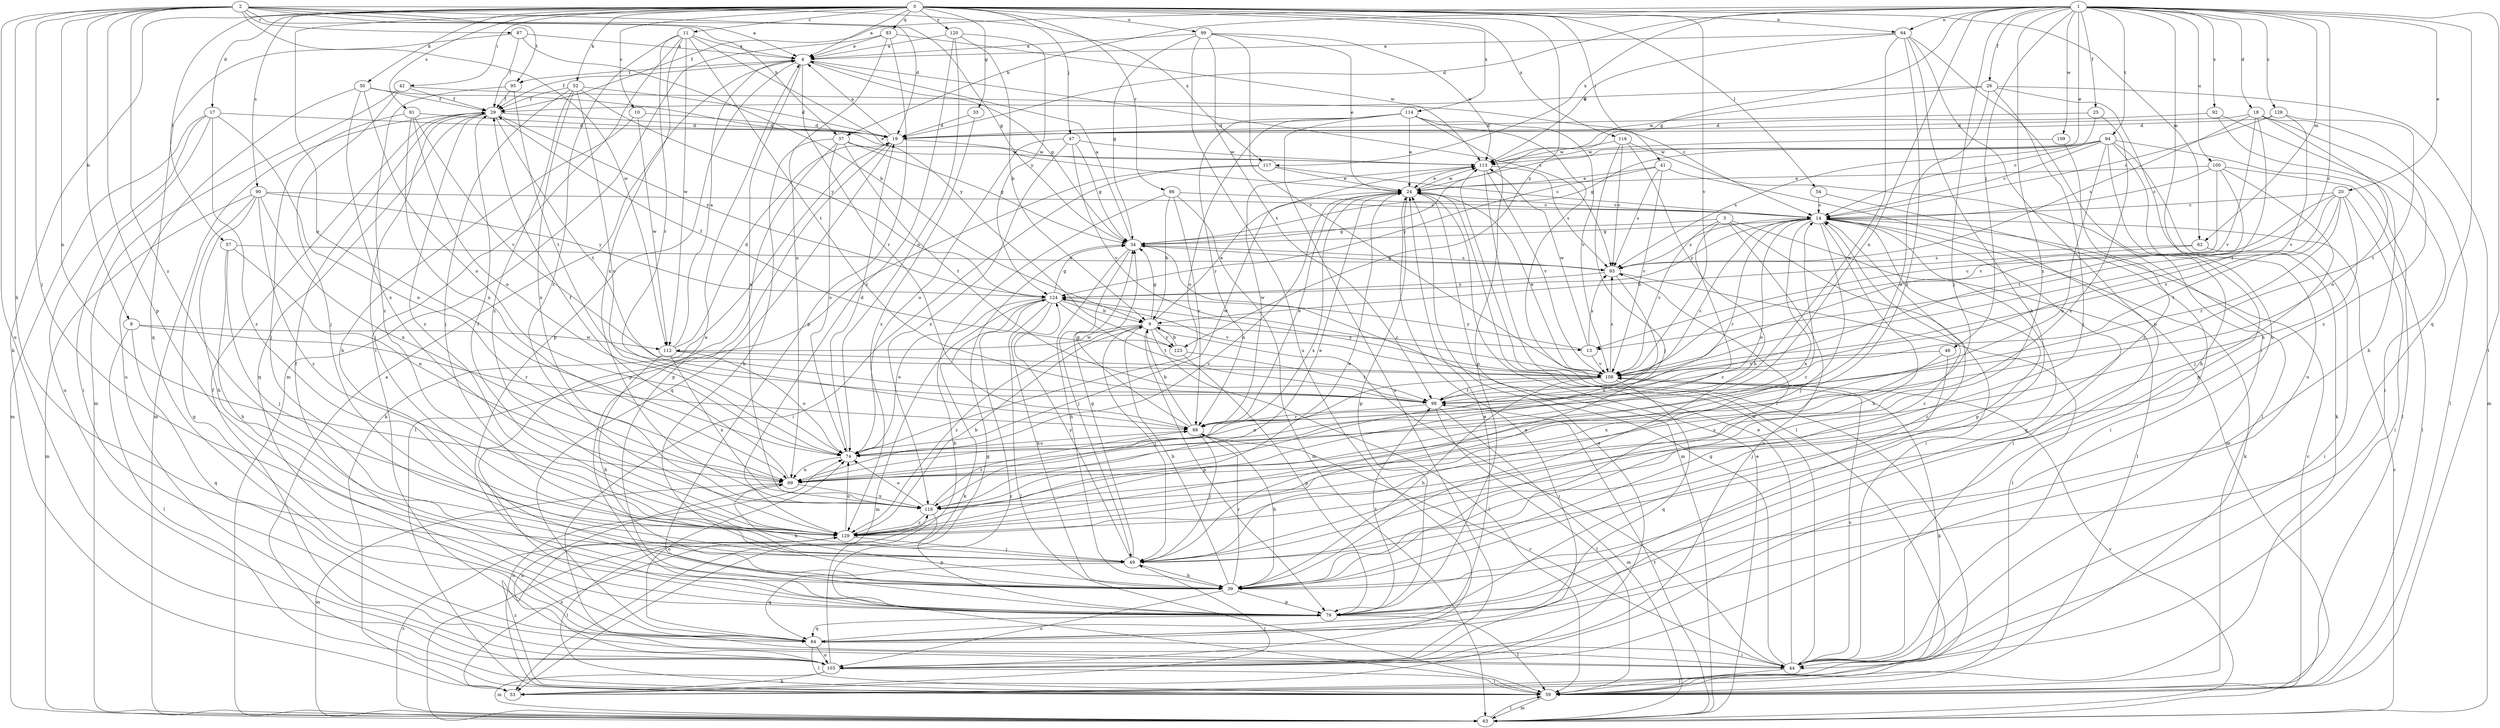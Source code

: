 strict digraph  {
0;
1;
2;
3;
4;
8;
9;
10;
11;
13;
14;
17;
18;
19;
20;
24;
25;
26;
29;
33;
34;
37;
39;
41;
42;
44;
47;
48;
49;
50;
52;
53;
54;
57;
59;
62;
63;
64;
69;
74;
79;
83;
84;
86;
87;
88;
90;
91;
92;
93;
94;
95;
98;
99;
100;
103;
108;
109;
112;
113;
114;
116;
117;
118;
120;
123;
124;
128;
129;
0 -> 4  [label=a];
0 -> 10  [label=c];
0 -> 11  [label=c];
0 -> 17  [label=d];
0 -> 33  [label=g];
0 -> 41  [label=i];
0 -> 42  [label=i];
0 -> 47  [label=j];
0 -> 50  [label=k];
0 -> 52  [label=k];
0 -> 53  [label=k];
0 -> 54  [label=l];
0 -> 57  [label=l];
0 -> 62  [label=m];
0 -> 64  [label=n];
0 -> 74  [label=o];
0 -> 83  [label=q];
0 -> 86  [label=r];
0 -> 90  [label=s];
0 -> 91  [label=s];
0 -> 99  [label=u];
0 -> 108  [label=v];
0 -> 114  [label=x];
0 -> 116  [label=x];
0 -> 120  [label=y];
0 -> 123  [label=y];
1 -> 13  [label=c];
1 -> 18  [label=d];
1 -> 19  [label=d];
1 -> 20  [label=e];
1 -> 24  [label=e];
1 -> 25  [label=f];
1 -> 26  [label=f];
1 -> 29  [label=f];
1 -> 34  [label=g];
1 -> 37  [label=h];
1 -> 48  [label=j];
1 -> 49  [label=j];
1 -> 59  [label=l];
1 -> 62  [label=m];
1 -> 64  [label=n];
1 -> 69  [label=n];
1 -> 84  [label=q];
1 -> 92  [label=s];
1 -> 94  [label=t];
1 -> 100  [label=u];
1 -> 103  [label=u];
1 -> 109  [label=w];
1 -> 117  [label=x];
1 -> 128  [label=z];
1 -> 129  [label=z];
2 -> 4  [label=a];
2 -> 8  [label=b];
2 -> 19  [label=d];
2 -> 34  [label=g];
2 -> 37  [label=h];
2 -> 39  [label=h];
2 -> 49  [label=j];
2 -> 69  [label=n];
2 -> 79  [label=p];
2 -> 87  [label=r];
2 -> 95  [label=t];
2 -> 103  [label=u];
2 -> 112  [label=w];
2 -> 117  [label=x];
2 -> 129  [label=z];
3 -> 34  [label=g];
3 -> 44  [label=i];
3 -> 59  [label=l];
3 -> 103  [label=u];
3 -> 108  [label=v];
3 -> 129  [label=z];
4 -> 29  [label=f];
4 -> 34  [label=g];
4 -> 79  [label=p];
4 -> 88  [label=r];
4 -> 93  [label=s];
4 -> 95  [label=t];
4 -> 118  [label=x];
8 -> 59  [label=l];
8 -> 84  [label=q];
8 -> 88  [label=r];
8 -> 112  [label=w];
9 -> 13  [label=c];
9 -> 24  [label=e];
9 -> 34  [label=g];
9 -> 44  [label=i];
9 -> 49  [label=j];
9 -> 59  [label=l];
9 -> 79  [label=p];
9 -> 112  [label=w];
9 -> 123  [label=y];
9 -> 129  [label=z];
10 -> 19  [label=d];
10 -> 39  [label=h];
10 -> 112  [label=w];
11 -> 4  [label=a];
11 -> 44  [label=i];
11 -> 88  [label=r];
11 -> 98  [label=t];
11 -> 112  [label=w];
11 -> 118  [label=x];
11 -> 123  [label=y];
11 -> 129  [label=z];
13 -> 93  [label=s];
13 -> 108  [label=v];
13 -> 113  [label=w];
13 -> 124  [label=y];
14 -> 34  [label=g];
14 -> 39  [label=h];
14 -> 44  [label=i];
14 -> 49  [label=j];
14 -> 53  [label=k];
14 -> 74  [label=o];
14 -> 79  [label=p];
14 -> 84  [label=q];
14 -> 88  [label=r];
14 -> 93  [label=s];
14 -> 118  [label=x];
14 -> 124  [label=y];
17 -> 19  [label=d];
17 -> 44  [label=i];
17 -> 63  [label=m];
17 -> 69  [label=n];
17 -> 103  [label=u];
17 -> 129  [label=z];
18 -> 19  [label=d];
18 -> 59  [label=l];
18 -> 74  [label=o];
18 -> 93  [label=s];
18 -> 98  [label=t];
18 -> 108  [label=v];
18 -> 129  [label=z];
19 -> 4  [label=a];
19 -> 53  [label=k];
19 -> 79  [label=p];
19 -> 84  [label=q];
19 -> 113  [label=w];
20 -> 13  [label=c];
20 -> 14  [label=c];
20 -> 44  [label=i];
20 -> 69  [label=n];
20 -> 88  [label=r];
20 -> 98  [label=t];
20 -> 108  [label=v];
24 -> 14  [label=c];
24 -> 63  [label=m];
24 -> 69  [label=n];
24 -> 79  [label=p];
24 -> 113  [label=w];
24 -> 118  [label=x];
25 -> 14  [label=c];
25 -> 19  [label=d];
25 -> 118  [label=x];
26 -> 29  [label=f];
26 -> 49  [label=j];
26 -> 63  [label=m];
26 -> 69  [label=n];
26 -> 103  [label=u];
26 -> 113  [label=w];
29 -> 19  [label=d];
29 -> 49  [label=j];
29 -> 63  [label=m];
29 -> 84  [label=q];
29 -> 98  [label=t];
29 -> 124  [label=y];
29 -> 129  [label=z];
33 -> 19  [label=d];
33 -> 129  [label=z];
34 -> 4  [label=a];
34 -> 39  [label=h];
34 -> 49  [label=j];
34 -> 93  [label=s];
37 -> 34  [label=g];
37 -> 39  [label=h];
37 -> 74  [label=o];
37 -> 79  [label=p];
37 -> 98  [label=t];
37 -> 113  [label=w];
39 -> 9  [label=b];
39 -> 14  [label=c];
39 -> 79  [label=p];
39 -> 88  [label=r];
39 -> 93  [label=s];
39 -> 103  [label=u];
41 -> 24  [label=e];
41 -> 63  [label=m];
41 -> 93  [label=s];
41 -> 108  [label=v];
41 -> 124  [label=y];
42 -> 14  [label=c];
42 -> 29  [label=f];
42 -> 49  [label=j];
42 -> 63  [label=m];
44 -> 24  [label=e];
44 -> 34  [label=g];
44 -> 59  [label=l];
44 -> 88  [label=r];
44 -> 108  [label=v];
44 -> 113  [label=w];
47 -> 34  [label=g];
47 -> 74  [label=o];
47 -> 108  [label=v];
47 -> 113  [label=w];
47 -> 118  [label=x];
48 -> 49  [label=j];
48 -> 108  [label=v];
48 -> 118  [label=x];
49 -> 34  [label=g];
49 -> 39  [label=h];
49 -> 84  [label=q];
49 -> 124  [label=y];
50 -> 24  [label=e];
50 -> 29  [label=f];
50 -> 74  [label=o];
50 -> 103  [label=u];
50 -> 118  [label=x];
52 -> 19  [label=d];
52 -> 29  [label=f];
52 -> 49  [label=j];
52 -> 74  [label=o];
52 -> 118  [label=x];
52 -> 124  [label=y];
52 -> 129  [label=z];
53 -> 24  [label=e];
53 -> 49  [label=j];
53 -> 118  [label=x];
54 -> 14  [label=c];
54 -> 44  [label=i];
57 -> 39  [label=h];
57 -> 49  [label=j];
57 -> 69  [label=n];
57 -> 93  [label=s];
59 -> 4  [label=a];
59 -> 14  [label=c];
59 -> 63  [label=m];
59 -> 74  [label=o];
59 -> 124  [label=y];
59 -> 129  [label=z];
62 -> 9  [label=b];
62 -> 44  [label=i];
62 -> 93  [label=s];
63 -> 14  [label=c];
63 -> 24  [label=e];
63 -> 59  [label=l];
63 -> 98  [label=t];
63 -> 108  [label=v];
63 -> 129  [label=z];
64 -> 4  [label=a];
64 -> 39  [label=h];
64 -> 44  [label=i];
64 -> 69  [label=n];
64 -> 79  [label=p];
64 -> 113  [label=w];
64 -> 129  [label=z];
69 -> 29  [label=f];
69 -> 39  [label=h];
69 -> 63  [label=m];
69 -> 118  [label=x];
74 -> 19  [label=d];
74 -> 69  [label=n];
74 -> 113  [label=w];
79 -> 4  [label=a];
79 -> 14  [label=c];
79 -> 29  [label=f];
79 -> 59  [label=l];
79 -> 84  [label=q];
79 -> 98  [label=t];
83 -> 4  [label=a];
83 -> 63  [label=m];
83 -> 69  [label=n];
83 -> 79  [label=p];
83 -> 113  [label=w];
84 -> 24  [label=e];
84 -> 44  [label=i];
84 -> 59  [label=l];
84 -> 74  [label=o];
84 -> 103  [label=u];
86 -> 9  [label=b];
86 -> 14  [label=c];
86 -> 53  [label=k];
86 -> 63  [label=m];
86 -> 88  [label=r];
87 -> 4  [label=a];
87 -> 9  [label=b];
87 -> 29  [label=f];
87 -> 84  [label=q];
88 -> 9  [label=b];
88 -> 24  [label=e];
88 -> 34  [label=g];
88 -> 39  [label=h];
88 -> 49  [label=j];
88 -> 74  [label=o];
88 -> 113  [label=w];
90 -> 14  [label=c];
90 -> 39  [label=h];
90 -> 63  [label=m];
90 -> 69  [label=n];
90 -> 84  [label=q];
90 -> 124  [label=y];
90 -> 129  [label=z];
91 -> 19  [label=d];
91 -> 49  [label=j];
91 -> 69  [label=n];
91 -> 74  [label=o];
91 -> 108  [label=v];
92 -> 19  [label=d];
92 -> 39  [label=h];
92 -> 44  [label=i];
93 -> 34  [label=g];
93 -> 59  [label=l];
93 -> 118  [label=x];
93 -> 124  [label=y];
94 -> 14  [label=c];
94 -> 34  [label=g];
94 -> 39  [label=h];
94 -> 53  [label=k];
94 -> 59  [label=l];
94 -> 69  [label=n];
94 -> 79  [label=p];
94 -> 93  [label=s];
94 -> 113  [label=w];
95 -> 29  [label=f];
95 -> 98  [label=t];
95 -> 129  [label=z];
98 -> 14  [label=c];
98 -> 59  [label=l];
98 -> 63  [label=m];
98 -> 88  [label=r];
99 -> 4  [label=a];
99 -> 24  [label=e];
99 -> 34  [label=g];
99 -> 98  [label=t];
99 -> 103  [label=u];
99 -> 108  [label=v];
99 -> 113  [label=w];
100 -> 14  [label=c];
100 -> 24  [label=e];
100 -> 49  [label=j];
100 -> 59  [label=l];
100 -> 98  [label=t];
100 -> 108  [label=v];
103 -> 24  [label=e];
103 -> 29  [label=f];
103 -> 34  [label=g];
103 -> 53  [label=k];
103 -> 59  [label=l];
103 -> 63  [label=m];
103 -> 69  [label=n];
108 -> 24  [label=e];
108 -> 39  [label=h];
108 -> 53  [label=k];
108 -> 69  [label=n];
108 -> 84  [label=q];
108 -> 93  [label=s];
108 -> 98  [label=t];
108 -> 124  [label=y];
109 -> 113  [label=w];
109 -> 129  [label=z];
112 -> 4  [label=a];
112 -> 19  [label=d];
112 -> 39  [label=h];
112 -> 74  [label=o];
112 -> 108  [label=v];
112 -> 118  [label=x];
113 -> 24  [label=e];
113 -> 59  [label=l];
113 -> 93  [label=s];
113 -> 108  [label=v];
114 -> 19  [label=d];
114 -> 24  [label=e];
114 -> 59  [label=l];
114 -> 74  [label=o];
114 -> 79  [label=p];
114 -> 88  [label=r];
114 -> 103  [label=u];
114 -> 108  [label=v];
116 -> 39  [label=h];
116 -> 49  [label=j];
116 -> 59  [label=l];
116 -> 93  [label=s];
116 -> 113  [label=w];
117 -> 14  [label=c];
117 -> 24  [label=e];
117 -> 44  [label=i];
117 -> 59  [label=l];
118 -> 24  [label=e];
118 -> 74  [label=o];
118 -> 79  [label=p];
118 -> 88  [label=r];
118 -> 129  [label=z];
120 -> 4  [label=a];
120 -> 9  [label=b];
120 -> 74  [label=o];
120 -> 124  [label=y];
120 -> 129  [label=z];
123 -> 9  [label=b];
123 -> 29  [label=f];
123 -> 79  [label=p];
123 -> 98  [label=t];
124 -> 9  [label=b];
124 -> 34  [label=g];
124 -> 39  [label=h];
124 -> 53  [label=k];
124 -> 59  [label=l];
124 -> 63  [label=m];
124 -> 74  [label=o];
124 -> 98  [label=t];
124 -> 108  [label=v];
128 -> 14  [label=c];
128 -> 19  [label=d];
128 -> 98  [label=t];
128 -> 108  [label=v];
129 -> 9  [label=b];
129 -> 14  [label=c];
129 -> 24  [label=e];
129 -> 29  [label=f];
129 -> 49  [label=j];
129 -> 59  [label=l];
129 -> 74  [label=o];
}
